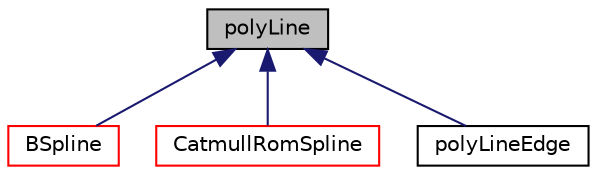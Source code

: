 digraph "polyLine"
{
  bgcolor="transparent";
  edge [fontname="Helvetica",fontsize="10",labelfontname="Helvetica",labelfontsize="10"];
  node [fontname="Helvetica",fontsize="10",shape=record];
  Node1 [label="polyLine",height=0.2,width=0.4,color="black", fillcolor="grey75", style="filled", fontcolor="black"];
  Node1 -> Node2 [dir="back",color="midnightblue",fontsize="10",style="solid",fontname="Helvetica"];
  Node2 [label="BSpline",height=0.2,width=0.4,color="red",URL="$a00164.html",tooltip="An implementation of B-splines. "];
  Node1 -> Node3 [dir="back",color="midnightblue",fontsize="10",style="solid",fontname="Helvetica"];
  Node3 [label="CatmullRomSpline",height=0.2,width=0.4,color="red",URL="$a00204.html",tooltip="An implementation of Catmull-Rom splines (sometimes known as Overhauser splines). ..."];
  Node1 -> Node4 [dir="back",color="midnightblue",fontsize="10",style="solid",fontname="Helvetica"];
  Node4 [label="polyLineEdge",height=0.2,width=0.4,color="black",URL="$a01914.html",tooltip="A curvedEdge defined in terms of a series of straight line segments. "];
}
